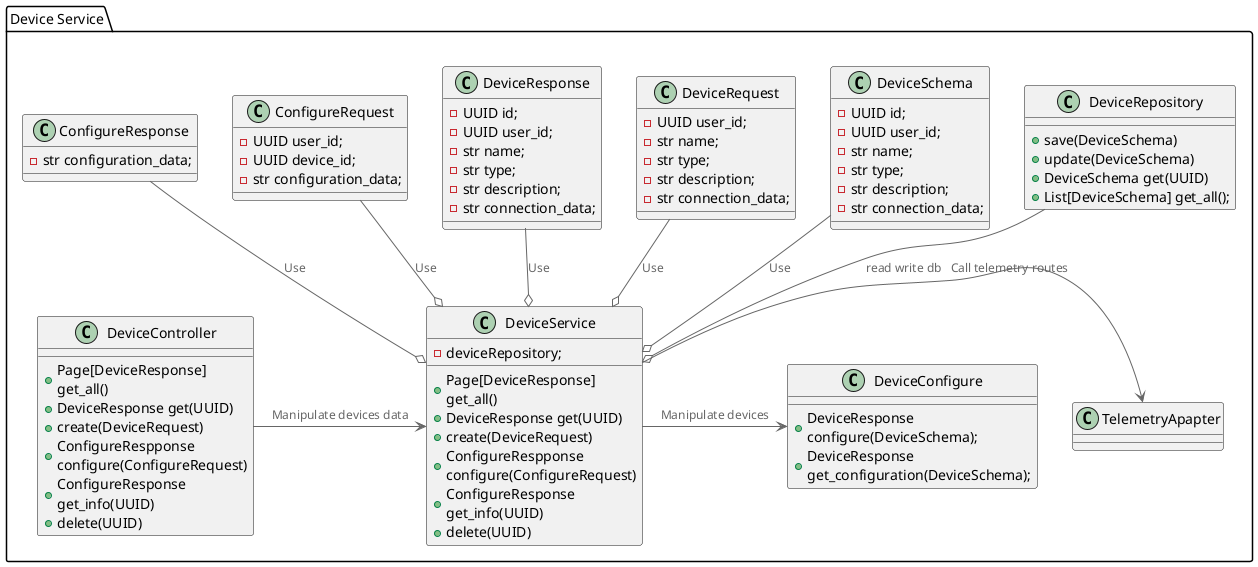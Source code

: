 @startuml
!include <C4/C4_Component>

package "Device Service" {
    class DeviceController {
        +Page[DeviceResponse] get_all()
        +DeviceResponse get(UUID)
        +create(DeviceRequest)
        +ConfigureRespponse configure(ConfigureRequest)
        +ConfigureResponse get_info(UUID)
        +delete(UUID)
    }

    class DeviceService {
        -deviceRepository;

        +Page[DeviceResponse] get_all()
        +DeviceResponse get(UUID)
        +create(DeviceRequest)
        +ConfigureRespponse configure(ConfigureRequest)
        +ConfigureResponse get_info(UUID)
        +delete(UUID)
    }

    class DeviceRepository {
        +save(DeviceSchema)
        +update(DeviceSchema)
        +DeviceSchema get(UUID)
        +List[DeviceSchema] get_all();
    }

    class DeviceConfigure {
        +DeviceResponse configure(DeviceSchema);
        +DeviceResponse get_configuration(DeviceSchema);
    }

    class DeviceSchema {
        -UUID id;
        -UUID user_id;
        -str name;
        -str type;
        -str description;
        -str connection_data;
    }

    class DeviceRequest {
        -UUID user_id;
        -str name;
        -str type;
        -str description;
        -str connection_data;
    }

    class DeviceResponse {
        -UUID id;
        -UUID user_id;
        -str name;
        -str type;
        -str description;
        -str connection_data;
    }

    class ConfigureRequest {
        -UUID user_id;
        -UUID device_id;
        -str configuration_data;
    }

    class ConfigureResponse {
        -str configuration_data;
    }

    DeviceRepository --o DeviceService: "read write db"
    DeviceSchema --o DeviceService: "Use"
    DeviceResponse --o DeviceService: "Use"
    DeviceRequest --o DeviceService: "Use"
    ConfigureResponse --o DeviceService: "Use"
    ConfigureRequest --o DeviceService: "Use"

    DeviceService -> TelemetryApapter: "Call telemetry routes"
    DeviceService -> DeviceConfigure: "Manipulate devices"
    DeviceController -> DeviceService: "Manipulate devices data"
}
@enduml
